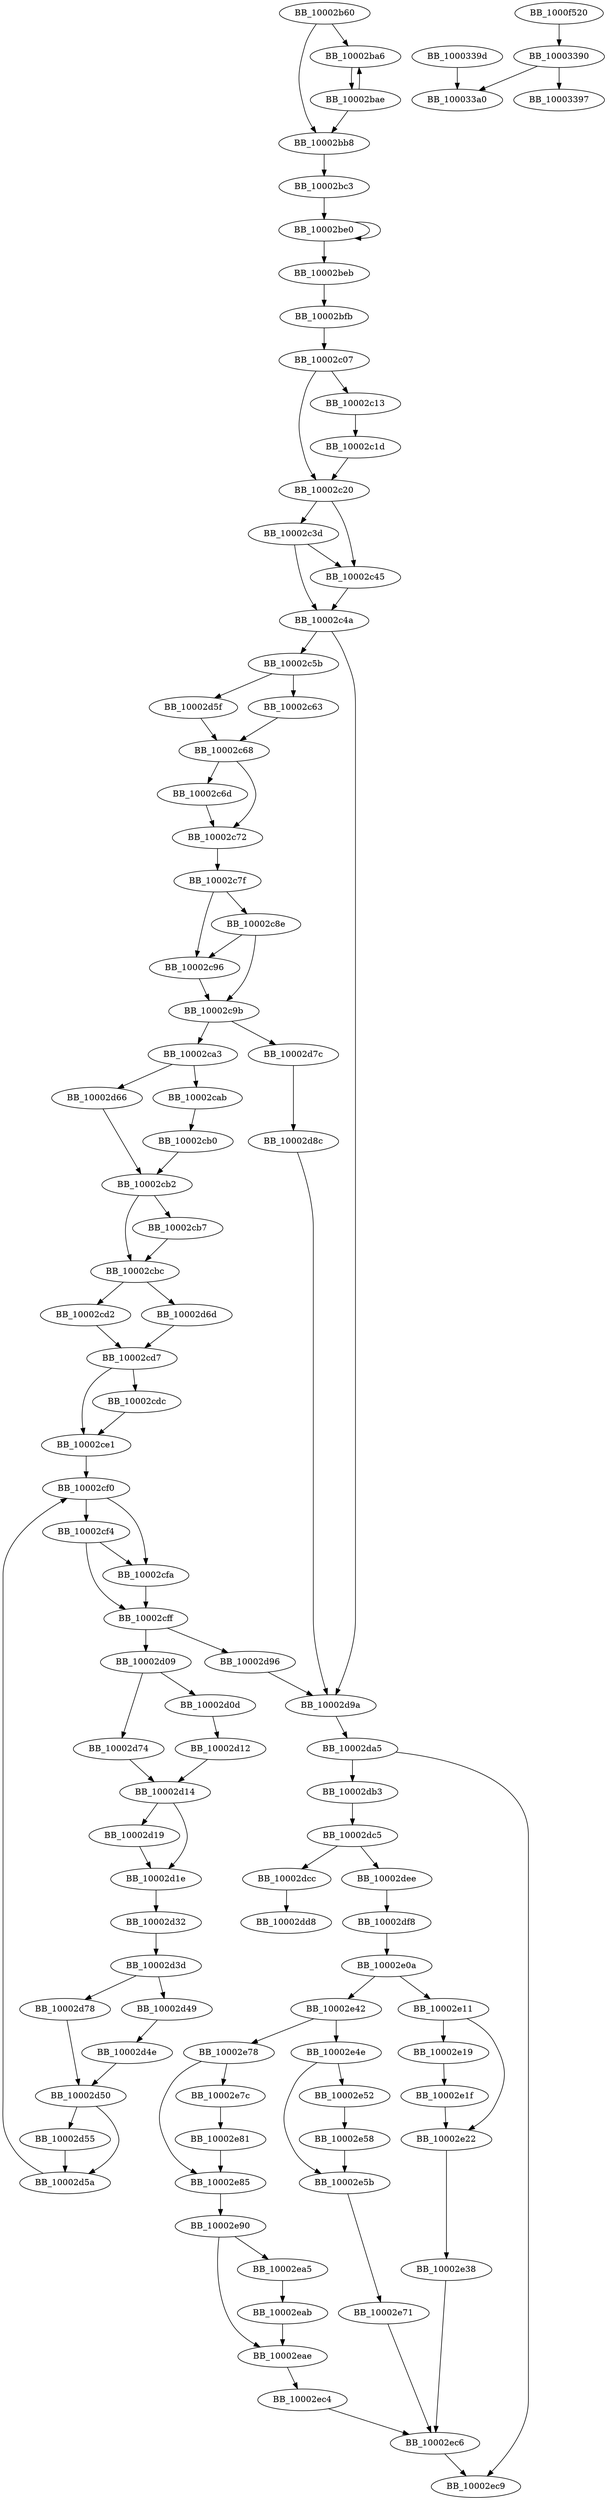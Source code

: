 DiGraph sub_10002B60{
BB_10002b60->BB_10002ba6
BB_10002b60->BB_10002bb8
BB_10002ba6->BB_10002bae
BB_10002bae->BB_10002ba6
BB_10002bae->BB_10002bb8
BB_10002bb8->BB_10002bc3
BB_10002bc3->BB_10002be0
BB_10002be0->BB_10002be0
BB_10002be0->BB_10002beb
BB_10002beb->BB_10002bfb
BB_10002bfb->BB_10002c07
BB_10002c07->BB_10002c13
BB_10002c07->BB_10002c20
BB_10002c13->BB_10002c1d
BB_10002c1d->BB_10002c20
BB_10002c20->BB_10002c3d
BB_10002c20->BB_10002c45
BB_10002c3d->BB_10002c45
BB_10002c3d->BB_10002c4a
BB_10002c45->BB_10002c4a
BB_10002c4a->BB_10002c5b
BB_10002c4a->BB_10002d9a
BB_10002c5b->BB_10002c63
BB_10002c5b->BB_10002d5f
BB_10002c63->BB_10002c68
BB_10002c68->BB_10002c6d
BB_10002c68->BB_10002c72
BB_10002c6d->BB_10002c72
BB_10002c72->BB_10002c7f
BB_10002c7f->BB_10002c8e
BB_10002c7f->BB_10002c96
BB_10002c8e->BB_10002c96
BB_10002c8e->BB_10002c9b
BB_10002c96->BB_10002c9b
BB_10002c9b->BB_10002ca3
BB_10002c9b->BB_10002d7c
BB_10002ca3->BB_10002cab
BB_10002ca3->BB_10002d66
BB_10002cab->BB_10002cb0
BB_10002cb0->BB_10002cb2
BB_10002cb2->BB_10002cb7
BB_10002cb2->BB_10002cbc
BB_10002cb7->BB_10002cbc
BB_10002cbc->BB_10002cd2
BB_10002cbc->BB_10002d6d
BB_10002cd2->BB_10002cd7
BB_10002cd7->BB_10002cdc
BB_10002cd7->BB_10002ce1
BB_10002cdc->BB_10002ce1
BB_10002ce1->BB_10002cf0
BB_10002cf0->BB_10002cf4
BB_10002cf0->BB_10002cfa
BB_10002cf4->BB_10002cfa
BB_10002cf4->BB_10002cff
BB_10002cfa->BB_10002cff
BB_10002cff->BB_10002d09
BB_10002cff->BB_10002d96
BB_10002d09->BB_10002d0d
BB_10002d09->BB_10002d74
BB_10002d0d->BB_10002d12
BB_10002d12->BB_10002d14
BB_10002d14->BB_10002d19
BB_10002d14->BB_10002d1e
BB_10002d19->BB_10002d1e
BB_10002d1e->BB_10002d32
BB_10002d32->BB_10002d3d
BB_10002d3d->BB_10002d49
BB_10002d3d->BB_10002d78
BB_10002d49->BB_10002d4e
BB_10002d4e->BB_10002d50
BB_10002d50->BB_10002d55
BB_10002d50->BB_10002d5a
BB_10002d55->BB_10002d5a
BB_10002d5a->BB_10002cf0
BB_10002d5f->BB_10002c68
BB_10002d66->BB_10002cb2
BB_10002d6d->BB_10002cd7
BB_10002d74->BB_10002d14
BB_10002d78->BB_10002d50
BB_10002d7c->BB_10002d8c
BB_10002d8c->BB_10002d9a
BB_10002d96->BB_10002d9a
BB_10002d9a->BB_10002da5
BB_10002da5->BB_10002db3
BB_10002da5->BB_10002ec9
BB_10002db3->BB_10002dc5
BB_10002dc5->BB_10002dcc
BB_10002dc5->BB_10002dee
BB_10002dcc->BB_10002dd8
BB_10002dee->BB_10002df8
BB_10002df8->BB_10002e0a
BB_10002e0a->BB_10002e11
BB_10002e0a->BB_10002e42
BB_10002e11->BB_10002e19
BB_10002e11->BB_10002e22
BB_10002e19->BB_10002e1f
BB_10002e1f->BB_10002e22
BB_10002e22->BB_10002e38
BB_10002e38->BB_10002ec6
BB_10002e42->BB_10002e4e
BB_10002e42->BB_10002e78
BB_10002e4e->BB_10002e52
BB_10002e4e->BB_10002e5b
BB_10002e52->BB_10002e58
BB_10002e58->BB_10002e5b
BB_10002e5b->BB_10002e71
BB_10002e71->BB_10002ec6
BB_10002e78->BB_10002e7c
BB_10002e78->BB_10002e85
BB_10002e7c->BB_10002e81
BB_10002e81->BB_10002e85
BB_10002e85->BB_10002e90
BB_10002e90->BB_10002ea5
BB_10002e90->BB_10002eae
BB_10002ea5->BB_10002eab
BB_10002eab->BB_10002eae
BB_10002eae->BB_10002ec4
BB_10002ec4->BB_10002ec6
BB_10002ec6->BB_10002ec9
BB_10003390->BB_10003397
BB_10003390->BB_100033a0
BB_1000339d->BB_100033a0
BB_1000f520->BB_10003390
}
